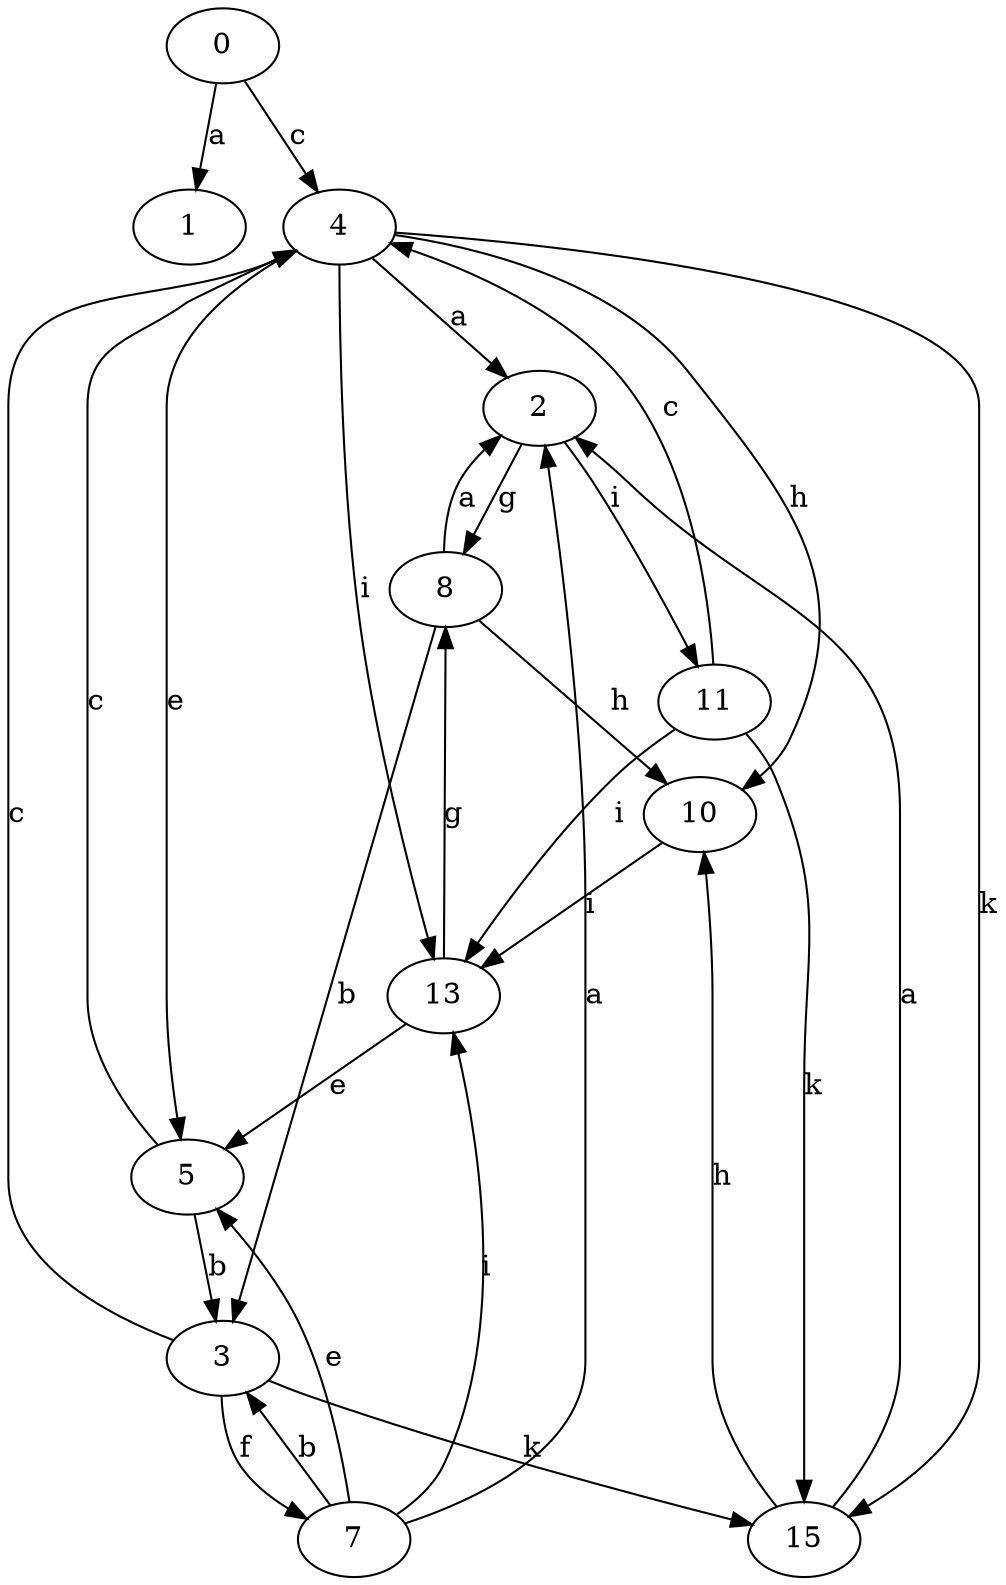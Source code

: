 strict digraph  {
0;
1;
2;
3;
4;
5;
7;
8;
10;
11;
13;
15;
0 -> 1  [label=a];
0 -> 4  [label=c];
2 -> 8  [label=g];
2 -> 11  [label=i];
3 -> 4  [label=c];
3 -> 7  [label=f];
3 -> 15  [label=k];
4 -> 2  [label=a];
4 -> 5  [label=e];
4 -> 10  [label=h];
4 -> 13  [label=i];
4 -> 15  [label=k];
5 -> 3  [label=b];
5 -> 4  [label=c];
7 -> 2  [label=a];
7 -> 3  [label=b];
7 -> 5  [label=e];
7 -> 13  [label=i];
8 -> 2  [label=a];
8 -> 3  [label=b];
8 -> 10  [label=h];
10 -> 13  [label=i];
11 -> 4  [label=c];
11 -> 13  [label=i];
11 -> 15  [label=k];
13 -> 5  [label=e];
13 -> 8  [label=g];
15 -> 2  [label=a];
15 -> 10  [label=h];
}
